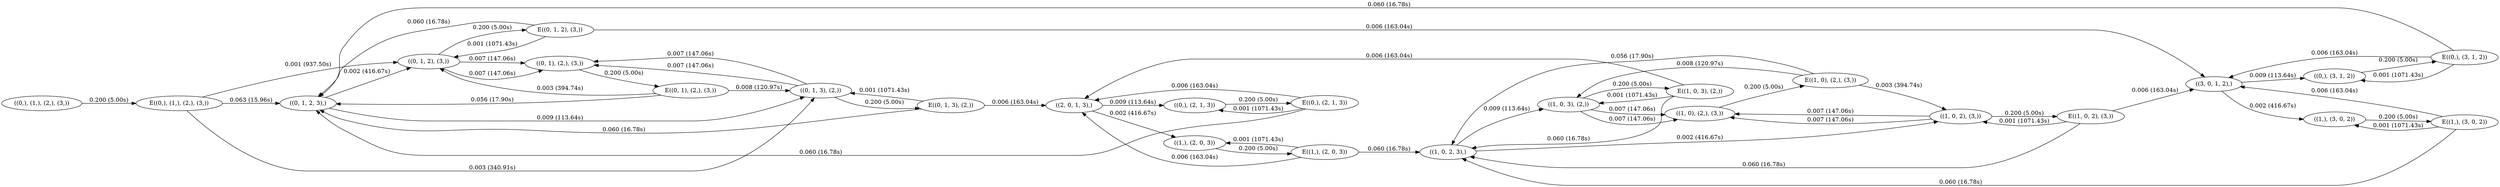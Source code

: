 digraph markov_chain { 
rankdir=LR;
"((0,), (1,), (2,), (3,))" -> "E((0,), (1,), (2,), (3,))" [ label = "0.200 (5.00s)" ]; 
"E((0,), (1,), (2,), (3,))" -> "((0, 1, 2, 3),)" [label = "0.063 (15.96s)" ]; 
"E((0,), (1,), (2,), (3,))" -> "((0, 1, 2), (3,))" [label = "0.001 (937.50s)" ]; 
"E((0,), (1,), (2,), (3,))" -> "((0, 1, 3), (2,))" [label = "0.003 (340.91s)" ]; 
"((0, 1, 2, 3),)" -> "((0, 1, 2), (3,))" [ label = "0.002 (416.67s)" ]; 
"((0, 1, 2, 3),)" -> "((0, 1, 3), (2,))" [ label = "0.009 (113.64s)" ]; 
"((0, 1, 3), (2,))" -> "E((0, 1, 3), (2,))" [ label = "0.200 (5.00s)" ]; 
"E((0, 1, 3), (2,))" -> "((0, 1, 2, 3),)" [label = "0.060 (16.78s)" ]; 
"E((0, 1, 3), (2,))" -> "((0, 1, 3), (2,))" [label = "0.001 (1071.43s)" ]; 
"E((0, 1, 3), (2,))" -> "((2, 0, 1, 3),)" [label = "0.006 (163.04s)" ]; 
"((0, 1, 3), (2,))" -> "((0, 1), (2,), (3,))" [ label = "0.007 (147.06s)" ]; 
"((0, 1, 3), (2,))" -> "((0, 1), (2,), (3,))" [ label = "0.007 (147.06s)" ]; 
"((0, 1, 2), (3,))" -> "E((0, 1, 2), (3,))" [ label = "0.200 (5.00s)" ]; 
"E((0, 1, 2), (3,))" -> "((0, 1, 2, 3),)" [label = "0.060 (16.78s)" ]; 
"E((0, 1, 2), (3,))" -> "((3, 0, 1, 2),)" [label = "0.006 (163.04s)" ]; 
"E((0, 1, 2), (3,))" -> "((0, 1, 2), (3,))" [label = "0.001 (1071.43s)" ]; 
"((0, 1, 2), (3,))" -> "((0, 1), (2,), (3,))" [ label = "0.007 (147.06s)" ]; 
"((0, 1, 2), (3,))" -> "((0, 1), (2,), (3,))" [ label = "0.007 (147.06s)" ]; 
"((2, 0, 1, 3),)" -> "((1,), (2, 0, 3))" [ label = "0.002 (416.67s)" ]; 
"((2, 0, 1, 3),)" -> "((0,), (2, 1, 3))" [ label = "0.009 (113.64s)" ]; 
"((0, 1), (2,), (3,))" -> "E((0, 1), (2,), (3,))" [ label = "0.200 (5.00s)" ]; 
"E((0, 1), (2,), (3,))" -> "((0, 1, 2), (3,))" [label = "0.003 (394.74s)" ]; 
"E((0, 1), (2,), (3,))" -> "((0, 1, 2, 3),)" [label = "0.056 (17.90s)" ]; 
"E((0, 1), (2,), (3,))" -> "((0, 1, 3), (2,))" [label = "0.008 (120.97s)" ]; 
"((3, 0, 1, 2),)" -> "((1,), (3, 0, 2))" [ label = "0.002 (416.67s)" ]; 
"((3, 0, 1, 2),)" -> "((0,), (3, 1, 2))" [ label = "0.009 (113.64s)" ]; 
"((1,), (2, 0, 3))" -> "E((1,), (2, 0, 3))" [ label = "0.200 (5.00s)" ]; 
"E((1,), (2, 0, 3))" -> "((1,), (2, 0, 3))" [label = "0.001 (1071.43s)" ]; 
"E((1,), (2, 0, 3))" -> "((1, 0, 2, 3),)" [label = "0.060 (16.78s)" ]; 
"E((1,), (2, 0, 3))" -> "((2, 0, 1, 3),)" [label = "0.006 (163.04s)" ]; 
"((0,), (2, 1, 3))" -> "E((0,), (2, 1, 3))" [ label = "0.200 (5.00s)" ]; 
"E((0,), (2, 1, 3))" -> "((0, 1, 2, 3),)" [label = "0.060 (16.78s)" ]; 
"E((0,), (2, 1, 3))" -> "((0,), (2, 1, 3))" [label = "0.001 (1071.43s)" ]; 
"E((0,), (2, 1, 3))" -> "((2, 0, 1, 3),)" [label = "0.006 (163.04s)" ]; 
"((1,), (3, 0, 2))" -> "E((1,), (3, 0, 2))" [ label = "0.200 (5.00s)" ]; 
"E((1,), (3, 0, 2))" -> "((1, 0, 2, 3),)" [label = "0.060 (16.78s)" ]; 
"E((1,), (3, 0, 2))" -> "((3, 0, 1, 2),)" [label = "0.006 (163.04s)" ]; 
"E((1,), (3, 0, 2))" -> "((1,), (3, 0, 2))" [label = "0.001 (1071.43s)" ]; 
"((1, 0, 2, 3),)" -> "((1, 0, 3), (2,))" [ label = "0.009 (113.64s)" ]; 
"((1, 0, 2, 3),)" -> "((1, 0, 2), (3,))" [ label = "0.002 (416.67s)" ]; 
"((1, 0, 3), (2,))" -> "E((1, 0, 3), (2,))" [ label = "0.200 (5.00s)" ]; 
"E((1, 0, 3), (2,))" -> "((1, 0, 3), (2,))" [label = "0.001 (1071.43s)" ]; 
"E((1, 0, 3), (2,))" -> "((1, 0, 2, 3),)" [label = "0.060 (16.78s)" ]; 
"E((1, 0, 3), (2,))" -> "((2, 0, 1, 3),)" [label = "0.006 (163.04s)" ]; 
"((1, 0, 3), (2,))" -> "((1, 0), (2,), (3,))" [ label = "0.007 (147.06s)" ]; 
"((1, 0, 3), (2,))" -> "((1, 0), (2,), (3,))" [ label = "0.007 (147.06s)" ]; 
"((0,), (3, 1, 2))" -> "E((0,), (3, 1, 2))" [ label = "0.200 (5.00s)" ]; 
"E((0,), (3, 1, 2))" -> "((0, 1, 2, 3),)" [label = "0.060 (16.78s)" ]; 
"E((0,), (3, 1, 2))" -> "((3, 0, 1, 2),)" [label = "0.006 (163.04s)" ]; 
"E((0,), (3, 1, 2))" -> "((0,), (3, 1, 2))" [label = "0.001 (1071.43s)" ]; 
"((1, 0, 2), (3,))" -> "E((1, 0, 2), (3,))" [ label = "0.200 (5.00s)" ]; 
"E((1, 0, 2), (3,))" -> "((1, 0, 2, 3),)" [label = "0.060 (16.78s)" ]; 
"E((1, 0, 2), (3,))" -> "((3, 0, 1, 2),)" [label = "0.006 (163.04s)" ]; 
"E((1, 0, 2), (3,))" -> "((1, 0, 2), (3,))" [label = "0.001 (1071.43s)" ]; 
"((1, 0, 2), (3,))" -> "((1, 0), (2,), (3,))" [ label = "0.007 (147.06s)" ]; 
"((1, 0, 2), (3,))" -> "((1, 0), (2,), (3,))" [ label = "0.007 (147.06s)" ]; 
"((1, 0), (2,), (3,))" -> "E((1, 0), (2,), (3,))" [ label = "0.200 (5.00s)" ]; 
"E((1, 0), (2,), (3,))" -> "((1, 0, 2, 3),)" [label = "0.056 (17.90s)" ]; 
"E((1, 0), (2,), (3,))" -> "((1, 0, 3), (2,))" [label = "0.008 (120.97s)" ]; 
"E((1, 0), (2,), (3,))" -> "((1, 0, 2), (3,))" [label = "0.003 (394.74s)" ]; 
}
